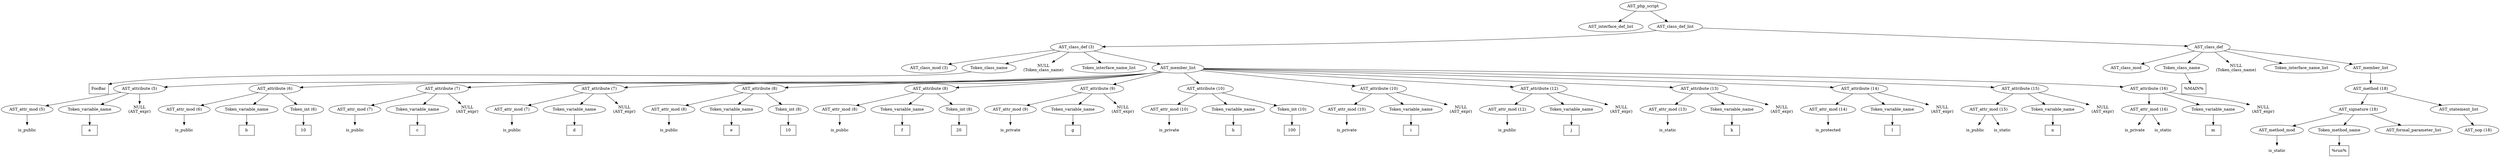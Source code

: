 /*
 * AST in dot format generated by phc -- the PHP compiler
 */

digraph AST {
node_0 [label="AST_php_script"];
node_1 [label="AST_interface_def_list"];
node_2 [label="AST_class_def_list"];
node_3 [label="AST_class_def (3)"];
node_4 [label="AST_class_mod (3)"];
node_5 [label="Token_class_name"];
node_6 [label="FooBar", shape=box]
node_5 -> node_6;
node_7 [label="NULL\n(Token_class_name)", shape=plaintext]
node_8 [label="Token_interface_name_list"];
node_9 [label="AST_member_list"];
node_10 [label="AST_attribute (5)"];
node_11 [label="AST_attr_mod (5)"];
node_12 [label="is_public", shape=plaintext]
node_11 -> node_12;
node_13 [label="Token_variable_name"];
node_14 [label="a", shape=box]
node_13 -> node_14;
node_15 [label="NULL\n(AST_expr)", shape=plaintext]
node_10 -> node_15;
node_10 -> node_13;
node_10 -> node_11;
node_16 [label="AST_attribute (6)"];
node_17 [label="AST_attr_mod (6)"];
node_18 [label="is_public", shape=plaintext]
node_17 -> node_18;
node_19 [label="Token_variable_name"];
node_20 [label="b", shape=box]
node_19 -> node_20;
node_21 [label="Token_int (6)"];
node_22 [label="10", shape=box]
node_21 -> node_22;
node_16 -> node_21;
node_16 -> node_19;
node_16 -> node_17;
node_23 [label="AST_attribute (7)"];
node_24 [label="AST_attr_mod (7)"];
node_25 [label="is_public", shape=plaintext]
node_24 -> node_25;
node_26 [label="Token_variable_name"];
node_27 [label="c", shape=box]
node_26 -> node_27;
node_28 [label="NULL\n(AST_expr)", shape=plaintext]
node_23 -> node_28;
node_23 -> node_26;
node_23 -> node_24;
node_29 [label="AST_attribute (7)"];
node_30 [label="AST_attr_mod (7)"];
node_31 [label="is_public", shape=plaintext]
node_30 -> node_31;
node_32 [label="Token_variable_name"];
node_33 [label="d", shape=box]
node_32 -> node_33;
node_34 [label="NULL\n(AST_expr)", shape=plaintext]
node_29 -> node_34;
node_29 -> node_32;
node_29 -> node_30;
node_35 [label="AST_attribute (8)"];
node_36 [label="AST_attr_mod (8)"];
node_37 [label="is_public", shape=plaintext]
node_36 -> node_37;
node_38 [label="Token_variable_name"];
node_39 [label="e", shape=box]
node_38 -> node_39;
node_40 [label="Token_int (8)"];
node_41 [label="10", shape=box]
node_40 -> node_41;
node_35 -> node_40;
node_35 -> node_38;
node_35 -> node_36;
node_42 [label="AST_attribute (8)"];
node_43 [label="AST_attr_mod (8)"];
node_44 [label="is_public", shape=plaintext]
node_43 -> node_44;
node_45 [label="Token_variable_name"];
node_46 [label="f", shape=box]
node_45 -> node_46;
node_47 [label="Token_int (8)"];
node_48 [label="20", shape=box]
node_47 -> node_48;
node_42 -> node_47;
node_42 -> node_45;
node_42 -> node_43;
node_49 [label="AST_attribute (9)"];
node_50 [label="AST_attr_mod (9)"];
node_51 [label="is_private", shape=plaintext]
node_50 -> node_51;
node_52 [label="Token_variable_name"];
node_53 [label="g", shape=box]
node_52 -> node_53;
node_54 [label="NULL\n(AST_expr)", shape=plaintext]
node_49 -> node_54;
node_49 -> node_52;
node_49 -> node_50;
node_55 [label="AST_attribute (10)"];
node_56 [label="AST_attr_mod (10)"];
node_57 [label="is_private", shape=plaintext]
node_56 -> node_57;
node_58 [label="Token_variable_name"];
node_59 [label="h", shape=box]
node_58 -> node_59;
node_60 [label="Token_int (10)"];
node_61 [label="100", shape=box]
node_60 -> node_61;
node_55 -> node_60;
node_55 -> node_58;
node_55 -> node_56;
node_62 [label="AST_attribute (10)"];
node_63 [label="AST_attr_mod (10)"];
node_64 [label="is_private", shape=plaintext]
node_63 -> node_64;
node_65 [label="Token_variable_name"];
node_66 [label="i", shape=box]
node_65 -> node_66;
node_67 [label="NULL\n(AST_expr)", shape=plaintext]
node_62 -> node_67;
node_62 -> node_65;
node_62 -> node_63;
node_68 [label="AST_attribute (12)"];
node_69 [label="AST_attr_mod (12)"];
node_70 [label="is_public", shape=plaintext]
node_69 -> node_70;
node_71 [label="Token_variable_name"];
node_72 [label="j", shape=box]
node_71 -> node_72;
node_73 [label="NULL\n(AST_expr)", shape=plaintext]
node_68 -> node_73;
node_68 -> node_71;
node_68 -> node_69;
node_74 [label="AST_attribute (13)"];
node_75 [label="AST_attr_mod (13)"];
node_76 [label="is_static", shape=plaintext]
node_75 -> node_76;
node_77 [label="Token_variable_name"];
node_78 [label="k", shape=box]
node_77 -> node_78;
node_79 [label="NULL\n(AST_expr)", shape=plaintext]
node_74 -> node_79;
node_74 -> node_77;
node_74 -> node_75;
node_80 [label="AST_attribute (14)"];
node_81 [label="AST_attr_mod (14)"];
node_82 [label="is_protected", shape=plaintext]
node_81 -> node_82;
node_83 [label="Token_variable_name"];
node_84 [label="l", shape=box]
node_83 -> node_84;
node_85 [label="NULL\n(AST_expr)", shape=plaintext]
node_80 -> node_85;
node_80 -> node_83;
node_80 -> node_81;
node_86 [label="AST_attribute (15)"];
node_87 [label="AST_attr_mod (15)"];
node_88 [label="is_public", shape=plaintext]
node_89 [label="is_static", shape=plaintext]
node_87 -> node_89;
node_87 -> node_88;
node_90 [label="Token_variable_name"];
node_91 [label="n", shape=box]
node_90 -> node_91;
node_92 [label="NULL\n(AST_expr)", shape=plaintext]
node_86 -> node_92;
node_86 -> node_90;
node_86 -> node_87;
node_93 [label="AST_attribute (16)"];
node_94 [label="AST_attr_mod (16)"];
node_95 [label="is_private", shape=plaintext]
node_96 [label="is_static", shape=plaintext]
node_94 -> node_96;
node_94 -> node_95;
node_97 [label="Token_variable_name"];
node_98 [label="m", shape=box]
node_97 -> node_98;
node_99 [label="NULL\n(AST_expr)", shape=plaintext]
node_93 -> node_99;
node_93 -> node_97;
node_93 -> node_94;
node_9 -> node_93;
node_9 -> node_86;
node_9 -> node_80;
node_9 -> node_74;
node_9 -> node_68;
node_9 -> node_62;
node_9 -> node_55;
node_9 -> node_49;
node_9 -> node_42;
node_9 -> node_35;
node_9 -> node_29;
node_9 -> node_23;
node_9 -> node_16;
node_9 -> node_10;
node_3 -> node_9;
node_3 -> node_8;
node_3 -> node_7;
node_3 -> node_5;
node_3 -> node_4;
node_100 [label="AST_class_def"];
node_101 [label="AST_class_mod"];
node_102 [label="Token_class_name"];
node_103 [label="%MAIN%", shape=box]
node_102 -> node_103;
node_104 [label="NULL\n(Token_class_name)", shape=plaintext]
node_105 [label="Token_interface_name_list"];
node_106 [label="AST_member_list"];
node_107 [label="AST_method (18)"];
node_108 [label="AST_signature (18)"];
node_109 [label="AST_method_mod"];
node_110 [label="is_static", shape=plaintext]
node_109 -> node_110;
node_111 [label="Token_method_name"];
node_112 [label="%run%", shape=box]
node_111 -> node_112;
node_113 [label="AST_formal_parameter_list"];
node_108 -> node_113;
node_108 -> node_111;
node_108 -> node_109;
node_114 [label="AST_statement_list"];
node_115 [label="AST_nop (18)"];
node_114 -> node_115;
node_107 -> node_114;
node_107 -> node_108;
node_106 -> node_107;
node_100 -> node_106;
node_100 -> node_105;
node_100 -> node_104;
node_100 -> node_102;
node_100 -> node_101;
node_2 -> node_100;
node_2 -> node_3;
node_0 -> node_2;
node_0 -> node_1;
}
